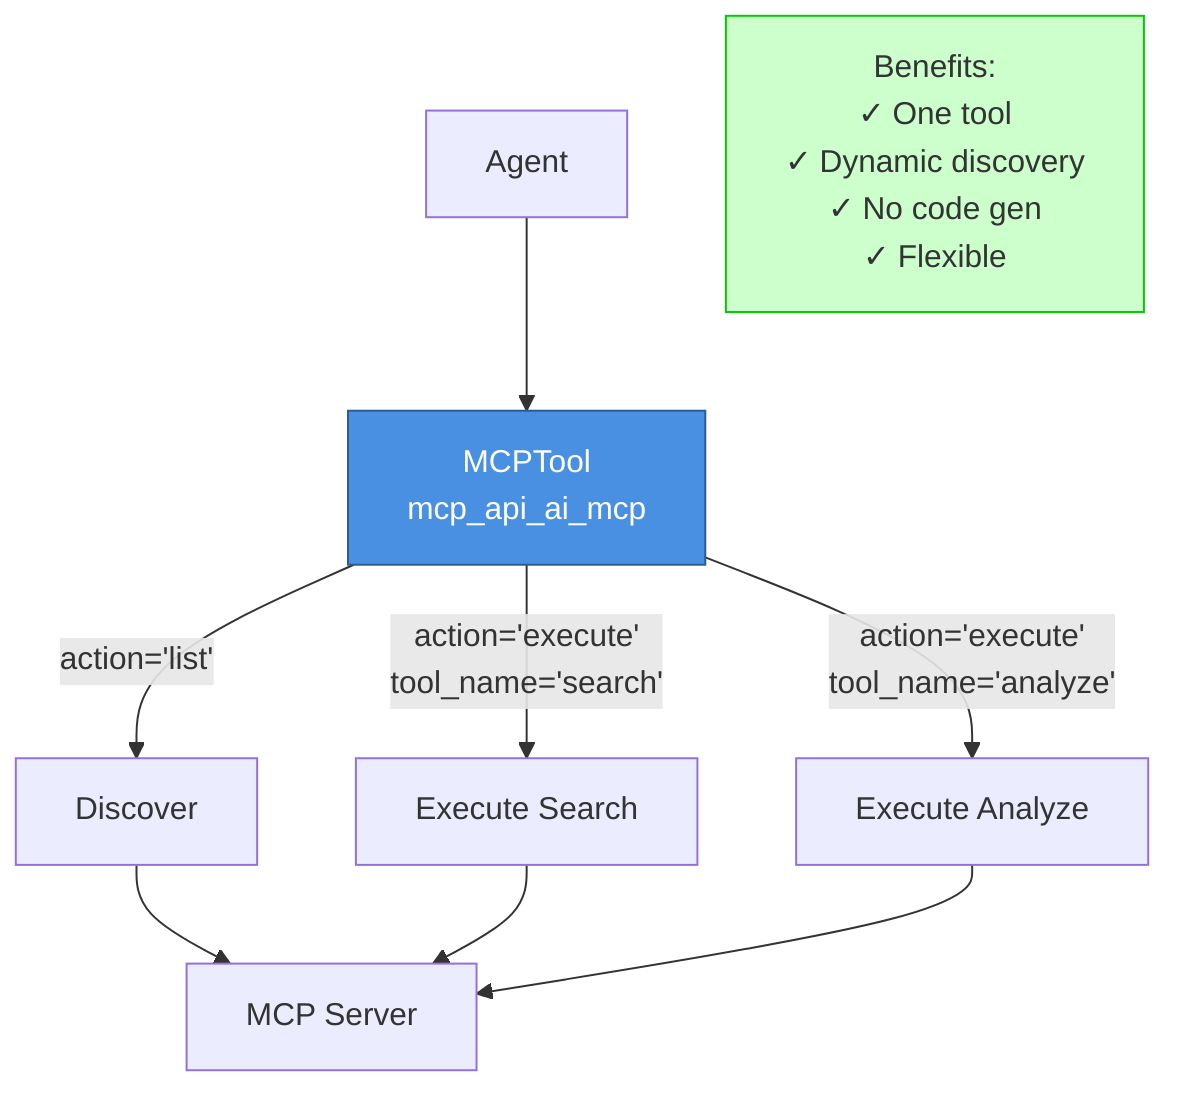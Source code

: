 graph TB
    A[Agent] --> B[MCPTool<br/>mcp_api_ai_mcp]
    B -->|action='list'| C[Discover]
    B -->|action='execute'<br/>tool_name='search'| D[Execute Search]
    B -->|action='execute'<br/>tool_name='analyze'| E[Execute Analyze]
    
    C --> F[MCP Server]
    D --> F
    E --> F
    
    style B fill:#4A90E2,stroke:#2E5C8A,color:#fff
    
    Note1[Benefits:<br/>✓ One tool<br/>✓ Dynamic discovery<br/>✓ No code gen<br/>✓ Flexible]
    
    style Note1 fill:#ccffcc,stroke:#00cc00